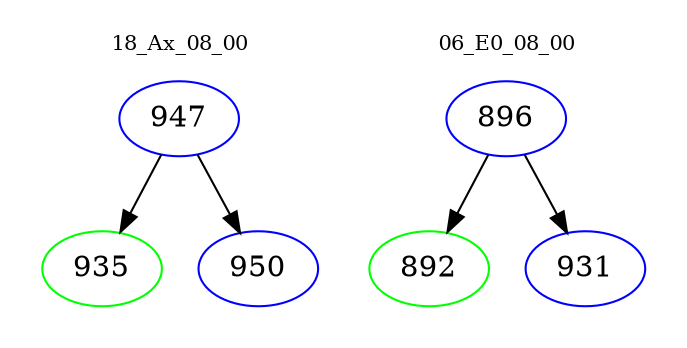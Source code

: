 digraph{
subgraph cluster_0 {
color = white
label = "18_Ax_08_00";
fontsize=10;
T0_947 [label="947", color="blue"]
T0_947 -> T0_935 [color="black"]
T0_935 [label="935", color="green"]
T0_947 -> T0_950 [color="black"]
T0_950 [label="950", color="blue"]
}
subgraph cluster_1 {
color = white
label = "06_E0_08_00";
fontsize=10;
T1_896 [label="896", color="blue"]
T1_896 -> T1_892 [color="black"]
T1_892 [label="892", color="green"]
T1_896 -> T1_931 [color="black"]
T1_931 [label="931", color="blue"]
}
}
